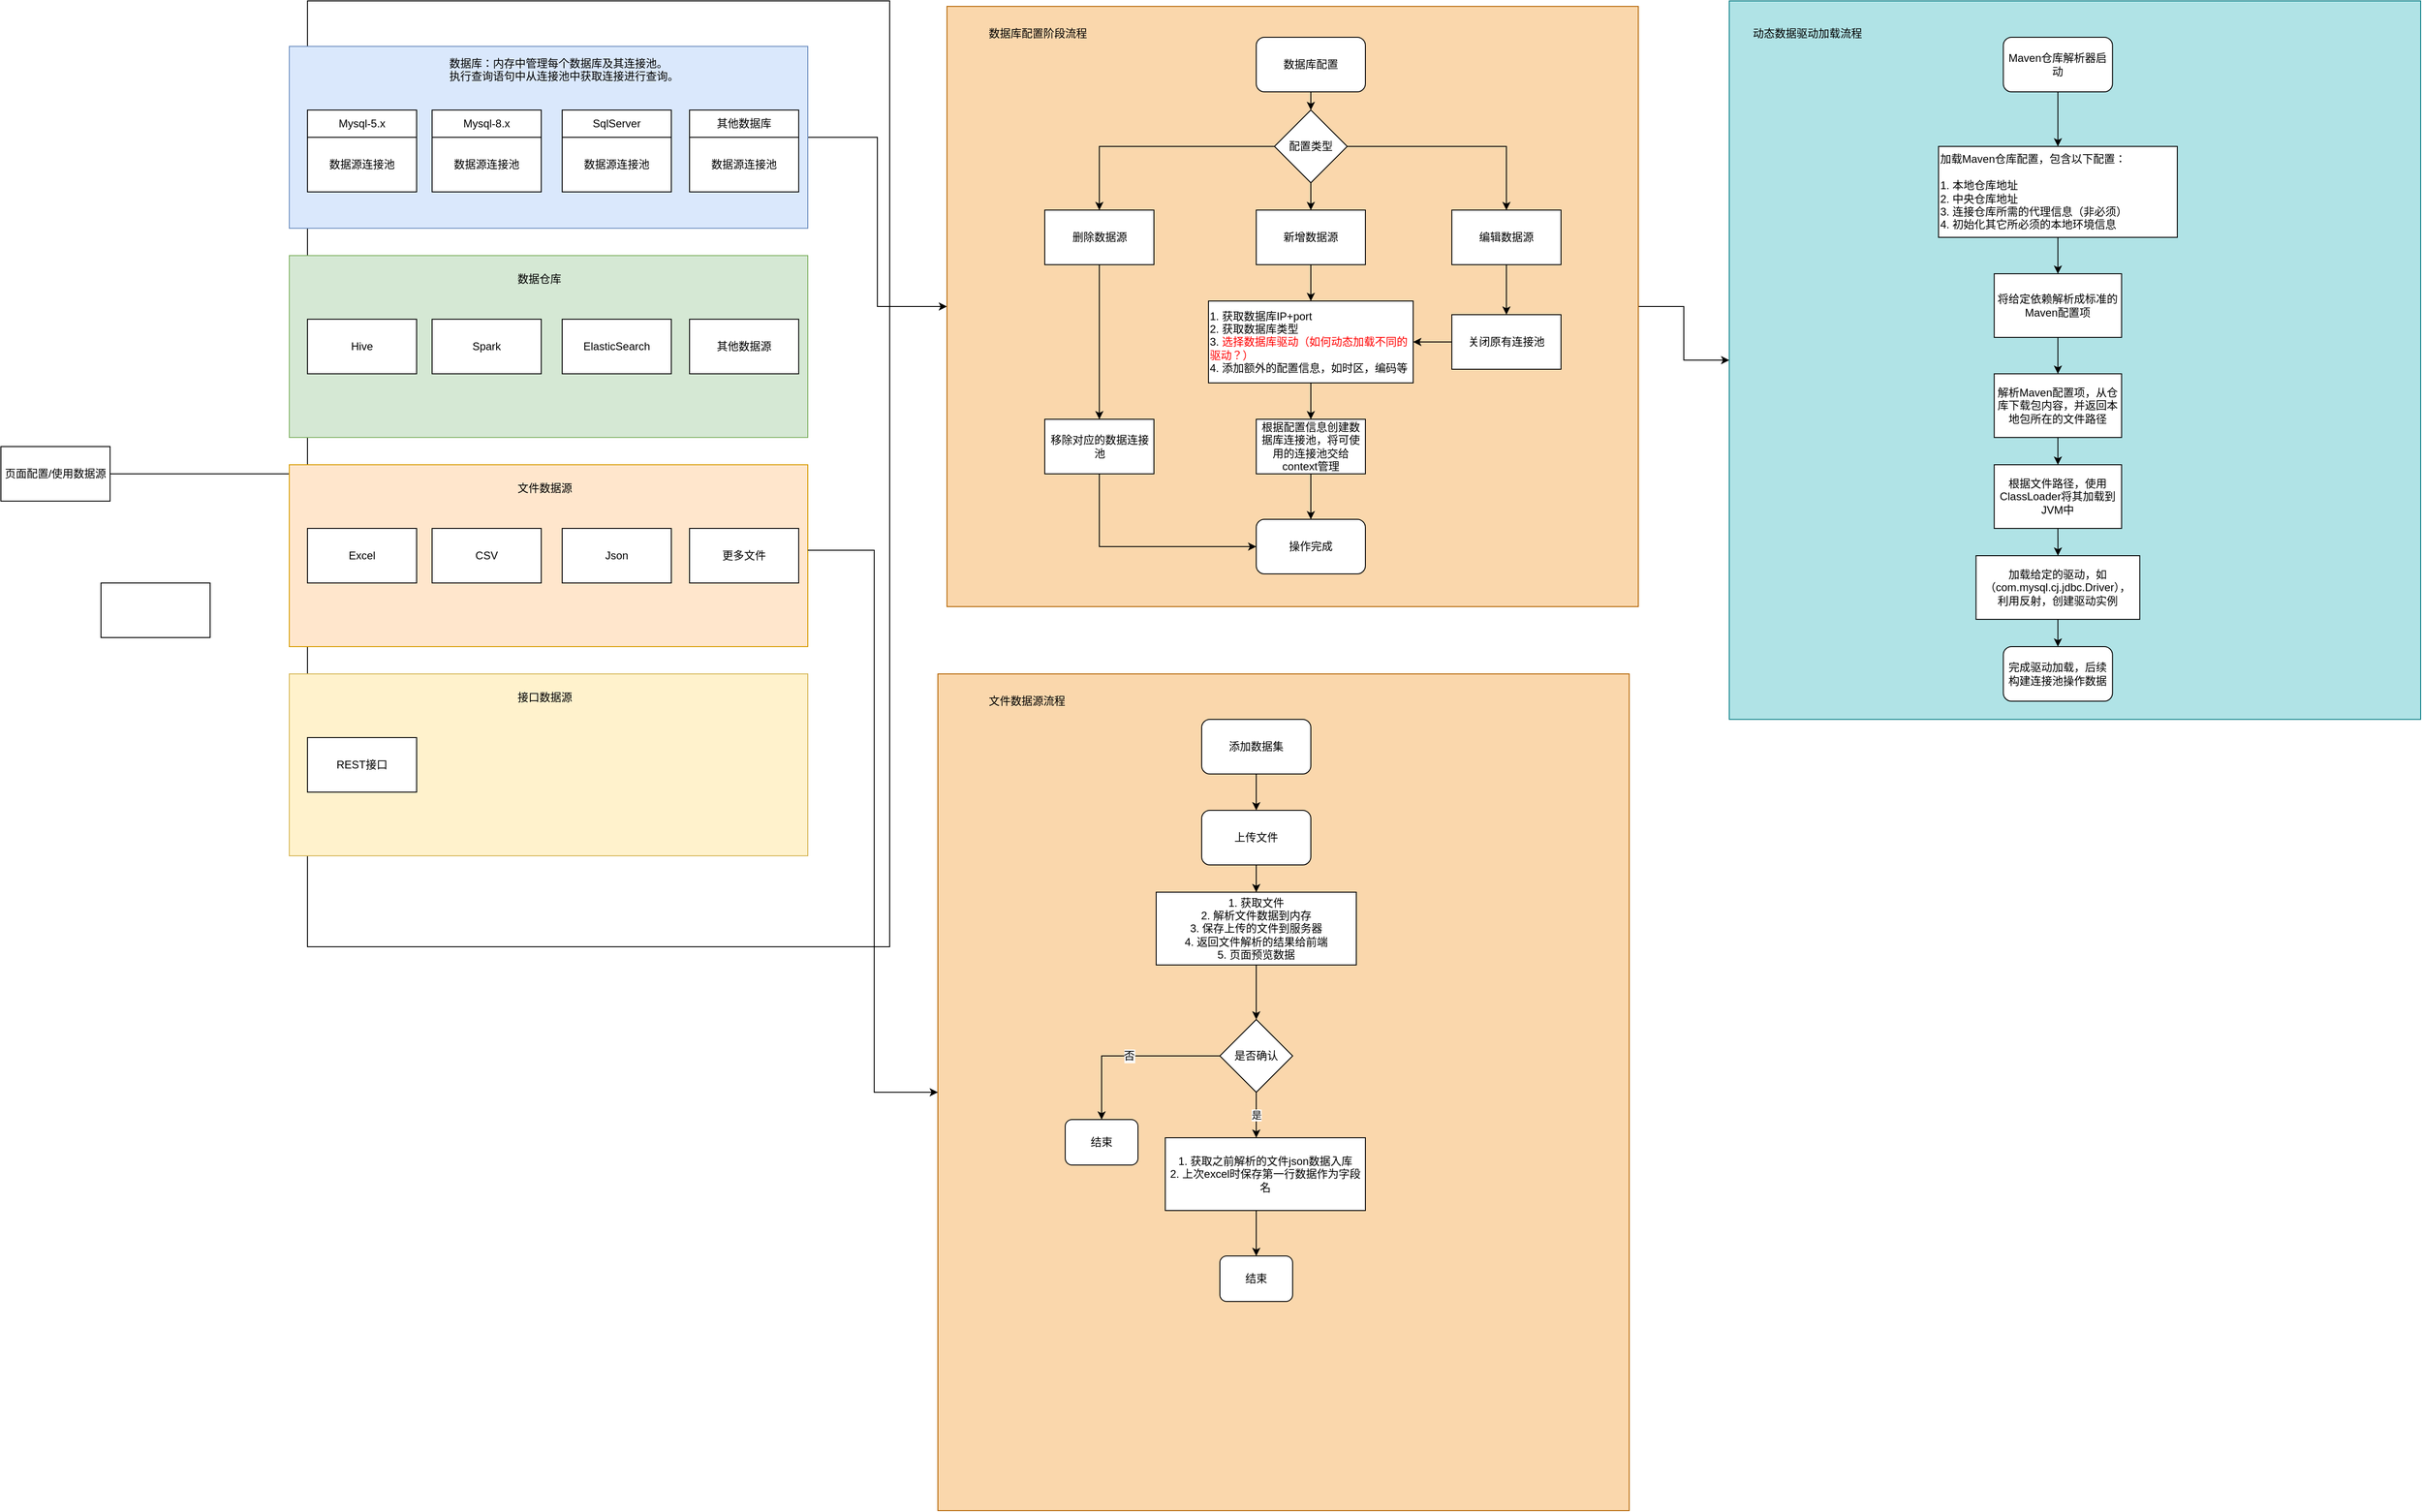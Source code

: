 <mxfile version="17.4.6" type="github"><diagram id="DI7BtdObIdYCkHjAb1k3" name="第 1 页"><mxGraphModel dx="1298" dy="1893" grid="1" gridSize="10" guides="1" tooltips="1" connect="1" arrows="1" fold="1" page="1" pageScale="1" pageWidth="827" pageHeight="1169" math="0" shadow="0"><root><mxCell id="0"/><mxCell id="1" parent="0"/><mxCell id="ElQlnzJQbfT10u5wSMeW-1" value="" style="rounded=0;whiteSpace=wrap;html=1;" parent="1" vertex="1"><mxGeometry x="350" y="-280" width="120" height="60" as="geometry"/></mxCell><mxCell id="adFNgpHHdWKHgRHcH8Ne-1" value="" style="rounded=0;whiteSpace=wrap;html=1;" parent="1" vertex="1"><mxGeometry x="577" y="-920" width="640" height="1040" as="geometry"/></mxCell><mxCell id="adFNgpHHdWKHgRHcH8Ne-2" style="edgeStyle=orthogonalEdgeStyle;rounded=0;orthogonalLoop=1;jettySize=auto;html=1;exitX=1;exitY=0.5;exitDx=0;exitDy=0;entryX=0;entryY=0.5;entryDx=0;entryDy=0;fontColor=#000000;" parent="1" source="adFNgpHHdWKHgRHcH8Ne-3" target="adFNgpHHdWKHgRHcH8Ne-1" edge="1"><mxGeometry relative="1" as="geometry"/></mxCell><mxCell id="adFNgpHHdWKHgRHcH8Ne-3" value="页面配置/使用数据源" style="rounded=0;whiteSpace=wrap;html=1;" parent="1" vertex="1"><mxGeometry x="240" y="-430" width="120" height="60" as="geometry"/></mxCell><mxCell id="adFNgpHHdWKHgRHcH8Ne-4" style="edgeStyle=orthogonalEdgeStyle;rounded=0;orthogonalLoop=1;jettySize=auto;html=1;exitX=1;exitY=0.5;exitDx=0;exitDy=0;entryX=0;entryY=0.5;entryDx=0;entryDy=0;fontColor=#FF0000;" parent="1" source="adFNgpHHdWKHgRHcH8Ne-5" target="adFNgpHHdWKHgRHcH8Ne-35" edge="1"><mxGeometry relative="1" as="geometry"/></mxCell><mxCell id="adFNgpHHdWKHgRHcH8Ne-5" value="" style="rounded=0;whiteSpace=wrap;html=1;fillColor=#dae8fc;strokeColor=#6c8ebf;" parent="1" vertex="1"><mxGeometry x="557" y="-870" width="570" height="200" as="geometry"/></mxCell><mxCell id="adFNgpHHdWKHgRHcH8Ne-6" value="" style="group" parent="1" connectable="0" vertex="1"><mxGeometry x="577" y="-800" width="120" height="90" as="geometry"/></mxCell><mxCell id="adFNgpHHdWKHgRHcH8Ne-7" value="数据源连接池" style="rounded=0;whiteSpace=wrap;html=1;" parent="adFNgpHHdWKHgRHcH8Ne-6" vertex="1"><mxGeometry y="30" width="120" height="60" as="geometry"/></mxCell><mxCell id="adFNgpHHdWKHgRHcH8Ne-8" value="Mysql-5.x" style="rounded=0;whiteSpace=wrap;html=1;" parent="adFNgpHHdWKHgRHcH8Ne-6" vertex="1"><mxGeometry width="120" height="30" as="geometry"/></mxCell><mxCell id="adFNgpHHdWKHgRHcH8Ne-9" value="" style="group" parent="1" connectable="0" vertex="1"><mxGeometry x="714" y="-800" width="120" height="90" as="geometry"/></mxCell><mxCell id="adFNgpHHdWKHgRHcH8Ne-10" value="数据源连接池" style="rounded=0;whiteSpace=wrap;html=1;" parent="adFNgpHHdWKHgRHcH8Ne-9" vertex="1"><mxGeometry y="30" width="120" height="60" as="geometry"/></mxCell><mxCell id="adFNgpHHdWKHgRHcH8Ne-11" value="Mysql-8.x" style="rounded=0;whiteSpace=wrap;html=1;" parent="adFNgpHHdWKHgRHcH8Ne-9" vertex="1"><mxGeometry width="120" height="30" as="geometry"/></mxCell><mxCell id="adFNgpHHdWKHgRHcH8Ne-12" value="" style="group" parent="1" connectable="0" vertex="1"><mxGeometry x="857" y="-800" width="120" height="90" as="geometry"/></mxCell><mxCell id="adFNgpHHdWKHgRHcH8Ne-13" value="数据源连接池" style="rounded=0;whiteSpace=wrap;html=1;" parent="adFNgpHHdWKHgRHcH8Ne-12" vertex="1"><mxGeometry y="30" width="120" height="60" as="geometry"/></mxCell><mxCell id="adFNgpHHdWKHgRHcH8Ne-14" value="SqlServer" style="rounded=0;whiteSpace=wrap;html=1;" parent="adFNgpHHdWKHgRHcH8Ne-12" vertex="1"><mxGeometry width="120" height="30" as="geometry"/></mxCell><mxCell id="adFNgpHHdWKHgRHcH8Ne-15" value="" style="group" parent="1" connectable="0" vertex="1"><mxGeometry x="997" y="-800" width="120" height="90" as="geometry"/></mxCell><mxCell id="adFNgpHHdWKHgRHcH8Ne-16" value="数据源连接池" style="rounded=0;whiteSpace=wrap;html=1;" parent="adFNgpHHdWKHgRHcH8Ne-15" vertex="1"><mxGeometry y="30" width="120" height="60" as="geometry"/></mxCell><mxCell id="adFNgpHHdWKHgRHcH8Ne-17" value="其他数据库" style="rounded=0;whiteSpace=wrap;html=1;" parent="adFNgpHHdWKHgRHcH8Ne-15" vertex="1"><mxGeometry width="120" height="30" as="geometry"/></mxCell><mxCell id="adFNgpHHdWKHgRHcH8Ne-18" value="数据库：内存中管理每个数据库及其连接池。&#10;执行查询语句中从连接池中获取连接进行查询。" style="text;strokeColor=none;fillColor=none;align=left;verticalAlign=middle;spacingLeft=4;spacingRight=4;overflow=hidden;points=[[0,0.5],[1,0.5]];portConstraint=eastwest;rotatable=0;" parent="1" vertex="1"><mxGeometry x="727" y="-860" width="265" height="30" as="geometry"/></mxCell><mxCell id="adFNgpHHdWKHgRHcH8Ne-19" value="" style="rounded=0;whiteSpace=wrap;html=1;fillColor=#d5e8d4;strokeColor=#82b366;" parent="1" vertex="1"><mxGeometry x="557" y="-640" width="570" height="200" as="geometry"/></mxCell><mxCell id="adFNgpHHdWKHgRHcH8Ne-20" value="数据仓库" style="text;strokeColor=none;fillColor=none;align=left;verticalAlign=middle;spacingLeft=4;spacingRight=4;overflow=hidden;points=[[0,0.5],[1,0.5]];portConstraint=eastwest;rotatable=0;" parent="1" vertex="1"><mxGeometry x="802" y="-630" width="80" height="30" as="geometry"/></mxCell><mxCell id="adFNgpHHdWKHgRHcH8Ne-21" value="Hive" style="rounded=0;whiteSpace=wrap;html=1;" parent="1" vertex="1"><mxGeometry x="577" y="-570" width="120" height="60" as="geometry"/></mxCell><mxCell id="adFNgpHHdWKHgRHcH8Ne-22" value="Spark" style="rounded=0;whiteSpace=wrap;html=1;" parent="1" vertex="1"><mxGeometry x="714" y="-570" width="120" height="60" as="geometry"/></mxCell><mxCell id="adFNgpHHdWKHgRHcH8Ne-23" value="ElasticSearch" style="rounded=0;whiteSpace=wrap;html=1;" parent="1" vertex="1"><mxGeometry x="857" y="-570" width="120" height="60" as="geometry"/></mxCell><mxCell id="adFNgpHHdWKHgRHcH8Ne-24" value="其他数据源" style="rounded=0;whiteSpace=wrap;html=1;" parent="1" vertex="1"><mxGeometry x="997" y="-570" width="120" height="60" as="geometry"/></mxCell><mxCell id="adFNgpHHdWKHgRHcH8Ne-25" value="" style="rounded=0;whiteSpace=wrap;html=1;fillColor=#ffe6cc;strokeColor=#d79b00;" parent="1" vertex="1"><mxGeometry x="557" y="-410" width="570" height="200" as="geometry"/></mxCell><mxCell id="adFNgpHHdWKHgRHcH8Ne-26" value="文件数据源" style="text;strokeColor=none;fillColor=none;align=left;verticalAlign=middle;spacingLeft=4;spacingRight=4;overflow=hidden;points=[[0,0.5],[1,0.5]];portConstraint=eastwest;rotatable=0;" parent="1" vertex="1"><mxGeometry x="802" y="-400" width="80" height="30" as="geometry"/></mxCell><mxCell id="adFNgpHHdWKHgRHcH8Ne-27" value="Excel" style="rounded=0;whiteSpace=wrap;html=1;" parent="1" vertex="1"><mxGeometry x="577" y="-340" width="120" height="60" as="geometry"/></mxCell><mxCell id="adFNgpHHdWKHgRHcH8Ne-28" value="CSV" style="rounded=0;whiteSpace=wrap;html=1;" parent="1" vertex="1"><mxGeometry x="714" y="-340" width="120" height="60" as="geometry"/></mxCell><mxCell id="adFNgpHHdWKHgRHcH8Ne-29" value="Json" style="rounded=0;whiteSpace=wrap;html=1;" parent="1" vertex="1"><mxGeometry x="857" y="-340" width="120" height="60" as="geometry"/></mxCell><mxCell id="adFNgpHHdWKHgRHcH8Ne-30" value="更多文件" style="rounded=0;whiteSpace=wrap;html=1;" parent="1" vertex="1"><mxGeometry x="997" y="-340" width="120" height="60" as="geometry"/></mxCell><mxCell id="adFNgpHHdWKHgRHcH8Ne-31" value="" style="rounded=0;whiteSpace=wrap;html=1;fillColor=#fff2cc;strokeColor=#d6b656;" parent="1" vertex="1"><mxGeometry x="557" y="-180" width="570" height="200" as="geometry"/></mxCell><mxCell id="adFNgpHHdWKHgRHcH8Ne-32" value="接口数据源" style="text;strokeColor=none;fillColor=none;align=left;verticalAlign=middle;spacingLeft=4;spacingRight=4;overflow=hidden;points=[[0,0.5],[1,0.5]];portConstraint=eastwest;rotatable=0;" parent="1" vertex="1"><mxGeometry x="802" y="-170" width="80" height="30" as="geometry"/></mxCell><mxCell id="adFNgpHHdWKHgRHcH8Ne-33" value="REST接口" style="rounded=0;whiteSpace=wrap;html=1;" parent="1" vertex="1"><mxGeometry x="577" y="-110" width="120" height="60" as="geometry"/></mxCell><mxCell id="adFNgpHHdWKHgRHcH8Ne-34" style="edgeStyle=orthogonalEdgeStyle;rounded=0;orthogonalLoop=1;jettySize=auto;html=1;exitX=1;exitY=0.5;exitDx=0;exitDy=0;entryX=0;entryY=0.5;entryDx=0;entryDy=0;fontColor=#000000;" parent="1" source="adFNgpHHdWKHgRHcH8Ne-35" target="adFNgpHHdWKHgRHcH8Ne-56" edge="1"><mxGeometry relative="1" as="geometry"/></mxCell><mxCell id="adFNgpHHdWKHgRHcH8Ne-35" value="" style="rounded=0;whiteSpace=wrap;html=1;fillColor=#fad7ac;strokeColor=#b46504;" parent="1" vertex="1"><mxGeometry x="1280" y="-914" width="760" height="660" as="geometry"/></mxCell><mxCell id="adFNgpHHdWKHgRHcH8Ne-36" style="edgeStyle=orthogonalEdgeStyle;rounded=0;orthogonalLoop=1;jettySize=auto;html=1;exitX=0.5;exitY=1;exitDx=0;exitDy=0;entryX=0.5;entryY=0;entryDx=0;entryDy=0;" parent="1" source="adFNgpHHdWKHgRHcH8Ne-41" target="adFNgpHHdWKHgRHcH8Ne-40" edge="1"><mxGeometry relative="1" as="geometry"><mxPoint x="1680" y="-820" as="sourcePoint"/></mxGeometry></mxCell><mxCell id="adFNgpHHdWKHgRHcH8Ne-37" style="edgeStyle=orthogonalEdgeStyle;rounded=0;orthogonalLoop=1;jettySize=auto;html=1;exitX=0.5;exitY=1;exitDx=0;exitDy=0;" parent="1" source="adFNgpHHdWKHgRHcH8Ne-40" target="adFNgpHHdWKHgRHcH8Ne-43" edge="1"><mxGeometry relative="1" as="geometry"/></mxCell><mxCell id="adFNgpHHdWKHgRHcH8Ne-38" style="edgeStyle=orthogonalEdgeStyle;rounded=0;orthogonalLoop=1;jettySize=auto;html=1;exitX=1;exitY=0.5;exitDx=0;exitDy=0;" parent="1" source="adFNgpHHdWKHgRHcH8Ne-40" target="adFNgpHHdWKHgRHcH8Ne-50" edge="1"><mxGeometry relative="1" as="geometry"/></mxCell><mxCell id="adFNgpHHdWKHgRHcH8Ne-39" style="edgeStyle=orthogonalEdgeStyle;rounded=0;orthogonalLoop=1;jettySize=auto;html=1;exitX=0;exitY=0.5;exitDx=0;exitDy=0;" parent="1" source="adFNgpHHdWKHgRHcH8Ne-40" target="adFNgpHHdWKHgRHcH8Ne-52" edge="1"><mxGeometry relative="1" as="geometry"/></mxCell><mxCell id="adFNgpHHdWKHgRHcH8Ne-40" value="配置类型" style="rhombus;whiteSpace=wrap;html=1;" parent="1" vertex="1"><mxGeometry x="1640" y="-800" width="80" height="80" as="geometry"/></mxCell><mxCell id="adFNgpHHdWKHgRHcH8Ne-41" value="数据库配置" style="rounded=1;whiteSpace=wrap;html=1;" parent="1" vertex="1"><mxGeometry x="1620" y="-880" width="120" height="60" as="geometry"/></mxCell><mxCell id="adFNgpHHdWKHgRHcH8Ne-42" style="edgeStyle=orthogonalEdgeStyle;rounded=0;orthogonalLoop=1;jettySize=auto;html=1;exitX=0.5;exitY=1;exitDx=0;exitDy=0;entryX=0.5;entryY=0;entryDx=0;entryDy=0;" parent="1" source="adFNgpHHdWKHgRHcH8Ne-43" target="adFNgpHHdWKHgRHcH8Ne-45" edge="1"><mxGeometry relative="1" as="geometry"/></mxCell><mxCell id="adFNgpHHdWKHgRHcH8Ne-43" value="新增数据源" style="rounded=0;whiteSpace=wrap;html=1;" parent="1" vertex="1"><mxGeometry x="1620" y="-690" width="120" height="60" as="geometry"/></mxCell><mxCell id="adFNgpHHdWKHgRHcH8Ne-44" style="edgeStyle=orthogonalEdgeStyle;rounded=0;orthogonalLoop=1;jettySize=auto;html=1;exitX=0.5;exitY=1;exitDx=0;exitDy=0;entryX=0.5;entryY=0;entryDx=0;entryDy=0;" parent="1" source="adFNgpHHdWKHgRHcH8Ne-45" target="adFNgpHHdWKHgRHcH8Ne-47" edge="1"><mxGeometry relative="1" as="geometry"/></mxCell><mxCell id="adFNgpHHdWKHgRHcH8Ne-45" value="&lt;div style=&quot;text-align: left&quot;&gt;&lt;span&gt;1. 获取数据库IP+port&lt;/span&gt;&lt;/div&gt;&lt;div style=&quot;text-align: left&quot;&gt;&lt;span&gt;2. 获取数据库类型&lt;/span&gt;&lt;/div&gt;&lt;div style=&quot;text-align: left&quot;&gt;3.&lt;font color=&quot;#ff0000&quot;&gt; 选择数据库驱动（如何动态加载不同的驱动？）&lt;/font&gt;&lt;/div&gt;&lt;div style=&quot;text-align: left&quot;&gt;&lt;span&gt;4. 添加额外的配置信息，如时区，编码等&lt;/span&gt;&lt;/div&gt;" style="rounded=0;whiteSpace=wrap;html=1;" parent="1" vertex="1"><mxGeometry x="1567.5" y="-590" width="225" height="90" as="geometry"/></mxCell><mxCell id="adFNgpHHdWKHgRHcH8Ne-46" style="edgeStyle=orthogonalEdgeStyle;rounded=0;orthogonalLoop=1;jettySize=auto;html=1;exitX=0.5;exitY=1;exitDx=0;exitDy=0;" parent="1" source="adFNgpHHdWKHgRHcH8Ne-47" target="adFNgpHHdWKHgRHcH8Ne-48" edge="1"><mxGeometry relative="1" as="geometry"/></mxCell><mxCell id="adFNgpHHdWKHgRHcH8Ne-47" value="根据配置信息创建数据库连接池，将可使用的连接池交给context管理" style="rounded=0;whiteSpace=wrap;html=1;" parent="1" vertex="1"><mxGeometry x="1620" y="-460" width="120" height="60" as="geometry"/></mxCell><mxCell id="adFNgpHHdWKHgRHcH8Ne-48" value="操作完成" style="rounded=1;whiteSpace=wrap;html=1;" parent="1" vertex="1"><mxGeometry x="1620" y="-350" width="120" height="60" as="geometry"/></mxCell><mxCell id="adFNgpHHdWKHgRHcH8Ne-49" style="edgeStyle=orthogonalEdgeStyle;rounded=0;orthogonalLoop=1;jettySize=auto;html=1;exitX=0.5;exitY=1;exitDx=0;exitDy=0;fontColor=#000000;" parent="1" source="adFNgpHHdWKHgRHcH8Ne-50" target="adFNgpHHdWKHgRHcH8Ne-72" edge="1"><mxGeometry relative="1" as="geometry"/></mxCell><mxCell id="adFNgpHHdWKHgRHcH8Ne-50" value="编辑数据源" style="rounded=0;whiteSpace=wrap;html=1;" parent="1" vertex="1"><mxGeometry x="1835" y="-690" width="120" height="60" as="geometry"/></mxCell><mxCell id="adFNgpHHdWKHgRHcH8Ne-51" style="edgeStyle=orthogonalEdgeStyle;rounded=0;orthogonalLoop=1;jettySize=auto;html=1;exitX=0.5;exitY=1;exitDx=0;exitDy=0;" parent="1" source="adFNgpHHdWKHgRHcH8Ne-52" target="adFNgpHHdWKHgRHcH8Ne-54" edge="1"><mxGeometry relative="1" as="geometry"/></mxCell><mxCell id="adFNgpHHdWKHgRHcH8Ne-52" value="删除数据源" style="rounded=0;whiteSpace=wrap;html=1;" parent="1" vertex="1"><mxGeometry x="1387.5" y="-690" width="120" height="60" as="geometry"/></mxCell><mxCell id="adFNgpHHdWKHgRHcH8Ne-53" style="edgeStyle=orthogonalEdgeStyle;rounded=0;orthogonalLoop=1;jettySize=auto;html=1;exitX=0.5;exitY=1;exitDx=0;exitDy=0;entryX=0;entryY=0.5;entryDx=0;entryDy=0;" parent="1" source="adFNgpHHdWKHgRHcH8Ne-54" target="adFNgpHHdWKHgRHcH8Ne-48" edge="1"><mxGeometry relative="1" as="geometry"/></mxCell><mxCell id="adFNgpHHdWKHgRHcH8Ne-54" value="移除对应的数据连接池" style="rounded=0;whiteSpace=wrap;html=1;" parent="1" vertex="1"><mxGeometry x="1387.5" y="-460" width="120" height="60" as="geometry"/></mxCell><mxCell id="adFNgpHHdWKHgRHcH8Ne-55" value="数据库配置阶段流程" style="text;strokeColor=none;fillColor=none;align=left;verticalAlign=middle;spacingLeft=4;spacingRight=4;overflow=hidden;points=[[0,0.5],[1,0.5]];portConstraint=eastwest;rotatable=0;fontColor=#000000;" parent="1" vertex="1"><mxGeometry x="1320" y="-900" width="140" height="30" as="geometry"/></mxCell><mxCell id="adFNgpHHdWKHgRHcH8Ne-56" value="" style="rounded=0;whiteSpace=wrap;html=1;fillColor=#b0e3e6;strokeColor=#0e8088;" parent="1" vertex="1"><mxGeometry x="2140" y="-920" width="760" height="790" as="geometry"/></mxCell><mxCell id="adFNgpHHdWKHgRHcH8Ne-57" style="edgeStyle=orthogonalEdgeStyle;rounded=0;orthogonalLoop=1;jettySize=auto;html=1;exitX=0.5;exitY=1;exitDx=0;exitDy=0;entryX=0.5;entryY=0;entryDx=0;entryDy=0;" parent="1" source="adFNgpHHdWKHgRHcH8Ne-58" target="adFNgpHHdWKHgRHcH8Ne-61" edge="1"><mxGeometry relative="1" as="geometry"><mxPoint x="2501.25" y="-820" as="sourcePoint"/><mxPoint x="2501.25" y="-800" as="targetPoint"/></mxGeometry></mxCell><mxCell id="adFNgpHHdWKHgRHcH8Ne-58" value="Maven仓库解析器启动" style="rounded=1;whiteSpace=wrap;html=1;" parent="1" vertex="1"><mxGeometry x="2441.25" y="-880" width="120" height="60" as="geometry"/></mxCell><mxCell id="adFNgpHHdWKHgRHcH8Ne-59" value="动态数据驱动加载流程" style="text;strokeColor=none;fillColor=none;align=left;verticalAlign=middle;spacingLeft=4;spacingRight=4;overflow=hidden;points=[[0,0.5],[1,0.5]];portConstraint=eastwest;rotatable=0;fontColor=#000000;" parent="1" vertex="1"><mxGeometry x="2160" y="-900" width="140" height="30" as="geometry"/></mxCell><mxCell id="adFNgpHHdWKHgRHcH8Ne-60" style="edgeStyle=orthogonalEdgeStyle;rounded=0;orthogonalLoop=1;jettySize=auto;html=1;exitX=0.5;exitY=1;exitDx=0;exitDy=0;entryX=0.5;entryY=0;entryDx=0;entryDy=0;fontColor=#000000;" parent="1" source="adFNgpHHdWKHgRHcH8Ne-61" target="adFNgpHHdWKHgRHcH8Ne-63" edge="1"><mxGeometry relative="1" as="geometry"/></mxCell><mxCell id="adFNgpHHdWKHgRHcH8Ne-61" value="加载Maven仓库配置，包含以下配置：&lt;br&gt;&lt;br&gt;1. 本地仓库地址&lt;br&gt;2. 中央仓库地址&lt;br&gt;3. 连接仓库所需的代理信息（非必须）&lt;br&gt;4. 初始化其它所必须的本地环境信息" style="rounded=0;whiteSpace=wrap;html=1;fontColor=#000000;align=left;" parent="1" vertex="1"><mxGeometry x="2370" y="-760" width="262.5" height="100" as="geometry"/></mxCell><mxCell id="adFNgpHHdWKHgRHcH8Ne-62" style="edgeStyle=orthogonalEdgeStyle;rounded=0;orthogonalLoop=1;jettySize=auto;html=1;exitX=0.5;exitY=1;exitDx=0;exitDy=0;entryX=0.5;entryY=0;entryDx=0;entryDy=0;fontColor=#000000;" parent="1" source="adFNgpHHdWKHgRHcH8Ne-63" target="adFNgpHHdWKHgRHcH8Ne-65" edge="1"><mxGeometry relative="1" as="geometry"/></mxCell><mxCell id="adFNgpHHdWKHgRHcH8Ne-63" value="将给定依赖解析成标准的Maven配置项" style="rounded=0;whiteSpace=wrap;html=1;fontColor=#000000;" parent="1" vertex="1"><mxGeometry x="2431.25" y="-620" width="140" height="70" as="geometry"/></mxCell><mxCell id="adFNgpHHdWKHgRHcH8Ne-64" style="edgeStyle=orthogonalEdgeStyle;rounded=0;orthogonalLoop=1;jettySize=auto;html=1;exitX=0.5;exitY=1;exitDx=0;exitDy=0;entryX=0.5;entryY=0;entryDx=0;entryDy=0;fontColor=#000000;" parent="1" source="adFNgpHHdWKHgRHcH8Ne-65" target="adFNgpHHdWKHgRHcH8Ne-67" edge="1"><mxGeometry relative="1" as="geometry"/></mxCell><mxCell id="adFNgpHHdWKHgRHcH8Ne-65" value="解析Maven配置项，从仓库下载包内容，并返回本地包所在的文件路径" style="rounded=0;whiteSpace=wrap;html=1;fontColor=#000000;" parent="1" vertex="1"><mxGeometry x="2431.25" y="-510" width="140" height="70" as="geometry"/></mxCell><mxCell id="adFNgpHHdWKHgRHcH8Ne-66" style="edgeStyle=orthogonalEdgeStyle;rounded=0;orthogonalLoop=1;jettySize=auto;html=1;exitX=0.5;exitY=1;exitDx=0;exitDy=0;fontColor=#000000;" parent="1" source="adFNgpHHdWKHgRHcH8Ne-67" target="adFNgpHHdWKHgRHcH8Ne-69" edge="1"><mxGeometry relative="1" as="geometry"/></mxCell><mxCell id="adFNgpHHdWKHgRHcH8Ne-67" value="根据文件路径，使用ClassLoader将其加载到JVM中" style="rounded=0;whiteSpace=wrap;html=1;fontColor=#000000;" parent="1" vertex="1"><mxGeometry x="2431.25" y="-410" width="140" height="70" as="geometry"/></mxCell><mxCell id="adFNgpHHdWKHgRHcH8Ne-68" style="edgeStyle=orthogonalEdgeStyle;rounded=0;orthogonalLoop=1;jettySize=auto;html=1;exitX=0.5;exitY=1;exitDx=0;exitDy=0;entryX=0.5;entryY=0;entryDx=0;entryDy=0;fontColor=#000000;" parent="1" source="adFNgpHHdWKHgRHcH8Ne-69" target="adFNgpHHdWKHgRHcH8Ne-70" edge="1"><mxGeometry relative="1" as="geometry"/></mxCell><mxCell id="adFNgpHHdWKHgRHcH8Ne-69" value="加载给定的驱动，如（com.mysql.cj.jdbc.Driver），&lt;br&gt;利用反射，创建驱动实例" style="rounded=0;whiteSpace=wrap;html=1;fontColor=#000000;" parent="1" vertex="1"><mxGeometry x="2411.25" y="-310" width="180" height="70" as="geometry"/></mxCell><mxCell id="adFNgpHHdWKHgRHcH8Ne-70" value="完成驱动加载，后续构建连接池操作数据" style="rounded=1;whiteSpace=wrap;html=1;" parent="1" vertex="1"><mxGeometry x="2441.25" y="-210" width="120" height="60" as="geometry"/></mxCell><mxCell id="adFNgpHHdWKHgRHcH8Ne-71" style="edgeStyle=orthogonalEdgeStyle;rounded=0;orthogonalLoop=1;jettySize=auto;html=1;exitX=0;exitY=0.5;exitDx=0;exitDy=0;entryX=1;entryY=0.5;entryDx=0;entryDy=0;fontColor=#000000;" parent="1" source="adFNgpHHdWKHgRHcH8Ne-72" target="adFNgpHHdWKHgRHcH8Ne-45" edge="1"><mxGeometry relative="1" as="geometry"/></mxCell><mxCell id="adFNgpHHdWKHgRHcH8Ne-72" value="关闭原有连接池" style="rounded=0;whiteSpace=wrap;html=1;" parent="1" vertex="1"><mxGeometry x="1835" y="-575" width="120" height="60" as="geometry"/></mxCell><mxCell id="Rjvm7XtdrXXWDkrdtqqY-1" value="" style="rounded=0;whiteSpace=wrap;html=1;fillColor=#fad7ac;strokeColor=#b46504;" vertex="1" parent="1"><mxGeometry x="1270" y="-180" width="760" height="920" as="geometry"/></mxCell><mxCell id="Rjvm7XtdrXXWDkrdtqqY-21" value="文件数据源流程" style="text;strokeColor=none;fillColor=none;align=left;verticalAlign=middle;spacingLeft=4;spacingRight=4;overflow=hidden;points=[[0,0.5],[1,0.5]];portConstraint=eastwest;rotatable=0;fontColor=#000000;" vertex="1" parent="1"><mxGeometry x="1320" y="-166" width="140" height="30" as="geometry"/></mxCell><mxCell id="Rjvm7XtdrXXWDkrdtqqY-29" style="edgeStyle=orthogonalEdgeStyle;rounded=0;orthogonalLoop=1;jettySize=auto;html=1;exitX=1;exitY=0.5;exitDx=0;exitDy=0;entryX=0;entryY=0.5;entryDx=0;entryDy=0;fontColor=#FF0000;" edge="1" parent="1" target="Rjvm7XtdrXXWDkrdtqqY-1"><mxGeometry relative="1" as="geometry"><mxPoint x="1127" y="-316" as="sourcePoint"/><mxPoint x="1280" y="-130" as="targetPoint"/><Array as="points"><mxPoint x="1200" y="-316"/><mxPoint x="1200" y="280"/></Array></mxGeometry></mxCell><mxCell id="Rjvm7XtdrXXWDkrdtqqY-31" value="添加数据集" style="rounded=1;whiteSpace=wrap;html=1;" vertex="1" parent="1"><mxGeometry x="1560" y="-130" width="120" height="60" as="geometry"/></mxCell><mxCell id="Rjvm7XtdrXXWDkrdtqqY-38" value="" style="edgeStyle=orthogonalEdgeStyle;rounded=0;orthogonalLoop=1;jettySize=auto;html=1;exitX=0.5;exitY=1;exitDx=0;exitDy=0;entryX=0.5;entryY=0;entryDx=0;entryDy=0;" edge="1" parent="1" source="Rjvm7XtdrXXWDkrdtqqY-31" target="Rjvm7XtdrXXWDkrdtqqY-33"><mxGeometry relative="1" as="geometry"><mxPoint x="1630" y="-20" as="targetPoint"/></mxGeometry></mxCell><mxCell id="Rjvm7XtdrXXWDkrdtqqY-33" value="上传文件" style="rounded=1;whiteSpace=wrap;html=1;" vertex="1" parent="1"><mxGeometry x="1560" y="-30" width="120" height="60" as="geometry"/></mxCell><mxCell id="Rjvm7XtdrXXWDkrdtqqY-35" value="" style="endArrow=classic;html=1;rounded=0;entryX=0.5;entryY=0;entryDx=0;entryDy=0;" edge="1" parent="1" target="Rjvm7XtdrXXWDkrdtqqY-33"><mxGeometry width="50" height="50" relative="1" as="geometry"><mxPoint x="1620" y="-30" as="sourcePoint"/><mxPoint x="1645" y="-80" as="targetPoint"/></mxGeometry></mxCell><mxCell id="Rjvm7XtdrXXWDkrdtqqY-37" value="" style="endArrow=classic;html=1;rounded=0;entryX=0.5;entryY=0;entryDx=0;entryDy=0;" edge="1" parent="1"><mxGeometry width="50" height="50" relative="1" as="geometry"><mxPoint x="1620" y="30" as="sourcePoint"/><mxPoint x="1620" y="60" as="targetPoint"/></mxGeometry></mxCell><mxCell id="Rjvm7XtdrXXWDkrdtqqY-39" value="是否确认" style="rhombus;whiteSpace=wrap;html=1;" vertex="1" parent="1"><mxGeometry x="1580" y="200" width="80" height="80" as="geometry"/></mxCell><mxCell id="Rjvm7XtdrXXWDkrdtqqY-40" value="" style="endArrow=classic;html=1;rounded=0;entryX=0.5;entryY=0;entryDx=0;entryDy=0;exitX=0.5;exitY=1;exitDx=0;exitDy=0;" edge="1" parent="1" source="Rjvm7XtdrXXWDkrdtqqY-45" target="Rjvm7XtdrXXWDkrdtqqY-39"><mxGeometry width="50" height="50" relative="1" as="geometry"><mxPoint x="1620" y="150" as="sourcePoint"/><mxPoint x="1630" y="70" as="targetPoint"/><Array as="points"><mxPoint x="1620" y="170"/></Array></mxGeometry></mxCell><mxCell id="Rjvm7XtdrXXWDkrdtqqY-41" value="&lt;meta charset=&quot;utf-8&quot;&gt;&lt;span style=&quot;color: rgb(0, 0, 0); font-family: helvetica; font-size: 12px; font-style: normal; font-weight: 400; letter-spacing: normal; text-align: center; text-indent: 0px; text-transform: none; word-spacing: 0px; background-color: rgb(248, 249, 250); display: inline; float: none;&quot;&gt;否&lt;/span&gt;" style="edgeStyle=orthogonalEdgeStyle;rounded=0;orthogonalLoop=1;jettySize=auto;html=1;exitX=0;exitY=0.5;exitDx=0;exitDy=0;" edge="1" parent="1"><mxGeometry relative="1" as="geometry"><mxPoint x="1580" y="240" as="sourcePoint"/><mxPoint x="1450" y="310" as="targetPoint"/><Array as="points"><mxPoint x="1450" y="240"/><mxPoint x="1450" y="310"/></Array></mxGeometry></mxCell><mxCell id="Rjvm7XtdrXXWDkrdtqqY-42" value="结束" style="rounded=1;whiteSpace=wrap;html=1;" vertex="1" parent="1"><mxGeometry x="1410" y="310" width="80" height="50" as="geometry"/></mxCell><mxCell id="Rjvm7XtdrXXWDkrdtqqY-45" value="&lt;span&gt;1. 获取文件&lt;/span&gt;&lt;br&gt;&lt;span&gt;2. 解析文件数据到内存&lt;/span&gt;&lt;br&gt;&lt;span&gt;3. 保存上传的文件到服务器&lt;/span&gt;&lt;br&gt;&lt;span&gt;4. 返回文件解析的结果给前端&lt;/span&gt;&lt;br&gt;&lt;span&gt;5. 页面预览数据&lt;/span&gt;" style="rounded=0;whiteSpace=wrap;html=1;" vertex="1" parent="1"><mxGeometry x="1510" y="60" width="220" height="80" as="geometry"/></mxCell><mxCell id="Rjvm7XtdrXXWDkrdtqqY-46" value="是" style="endArrow=classic;html=1;rounded=0;exitX=0.5;exitY=1;exitDx=0;exitDy=0;" edge="1" parent="1" source="Rjvm7XtdrXXWDkrdtqqY-39"><mxGeometry width="50" height="50" relative="1" as="geometry"><mxPoint x="1460" y="190" as="sourcePoint"/><mxPoint x="1620" y="330" as="targetPoint"/></mxGeometry></mxCell><mxCell id="Rjvm7XtdrXXWDkrdtqqY-49" value="1. 获取之前解析的文件json数据入库&lt;br&gt;2. 上次excel时保存第一行数据作为字段名" style="rounded=0;whiteSpace=wrap;html=1;" vertex="1" parent="1"><mxGeometry x="1520" y="330" width="220" height="80" as="geometry"/></mxCell><mxCell id="Rjvm7XtdrXXWDkrdtqqY-50" value="结束" style="rounded=1;whiteSpace=wrap;html=1;" vertex="1" parent="1"><mxGeometry x="1580" y="460" width="80" height="50" as="geometry"/></mxCell><mxCell id="Rjvm7XtdrXXWDkrdtqqY-51" value="" style="endArrow=classic;html=1;rounded=0;entryX=0.5;entryY=0;entryDx=0;entryDy=0;" edge="1" parent="1" target="Rjvm7XtdrXXWDkrdtqqY-50"><mxGeometry width="50" height="50" relative="1" as="geometry"><mxPoint x="1620" y="410" as="sourcePoint"/><mxPoint x="1630" y="210" as="targetPoint"/><Array as="points"/></mxGeometry></mxCell></root></mxGraphModel></diagram></mxfile>